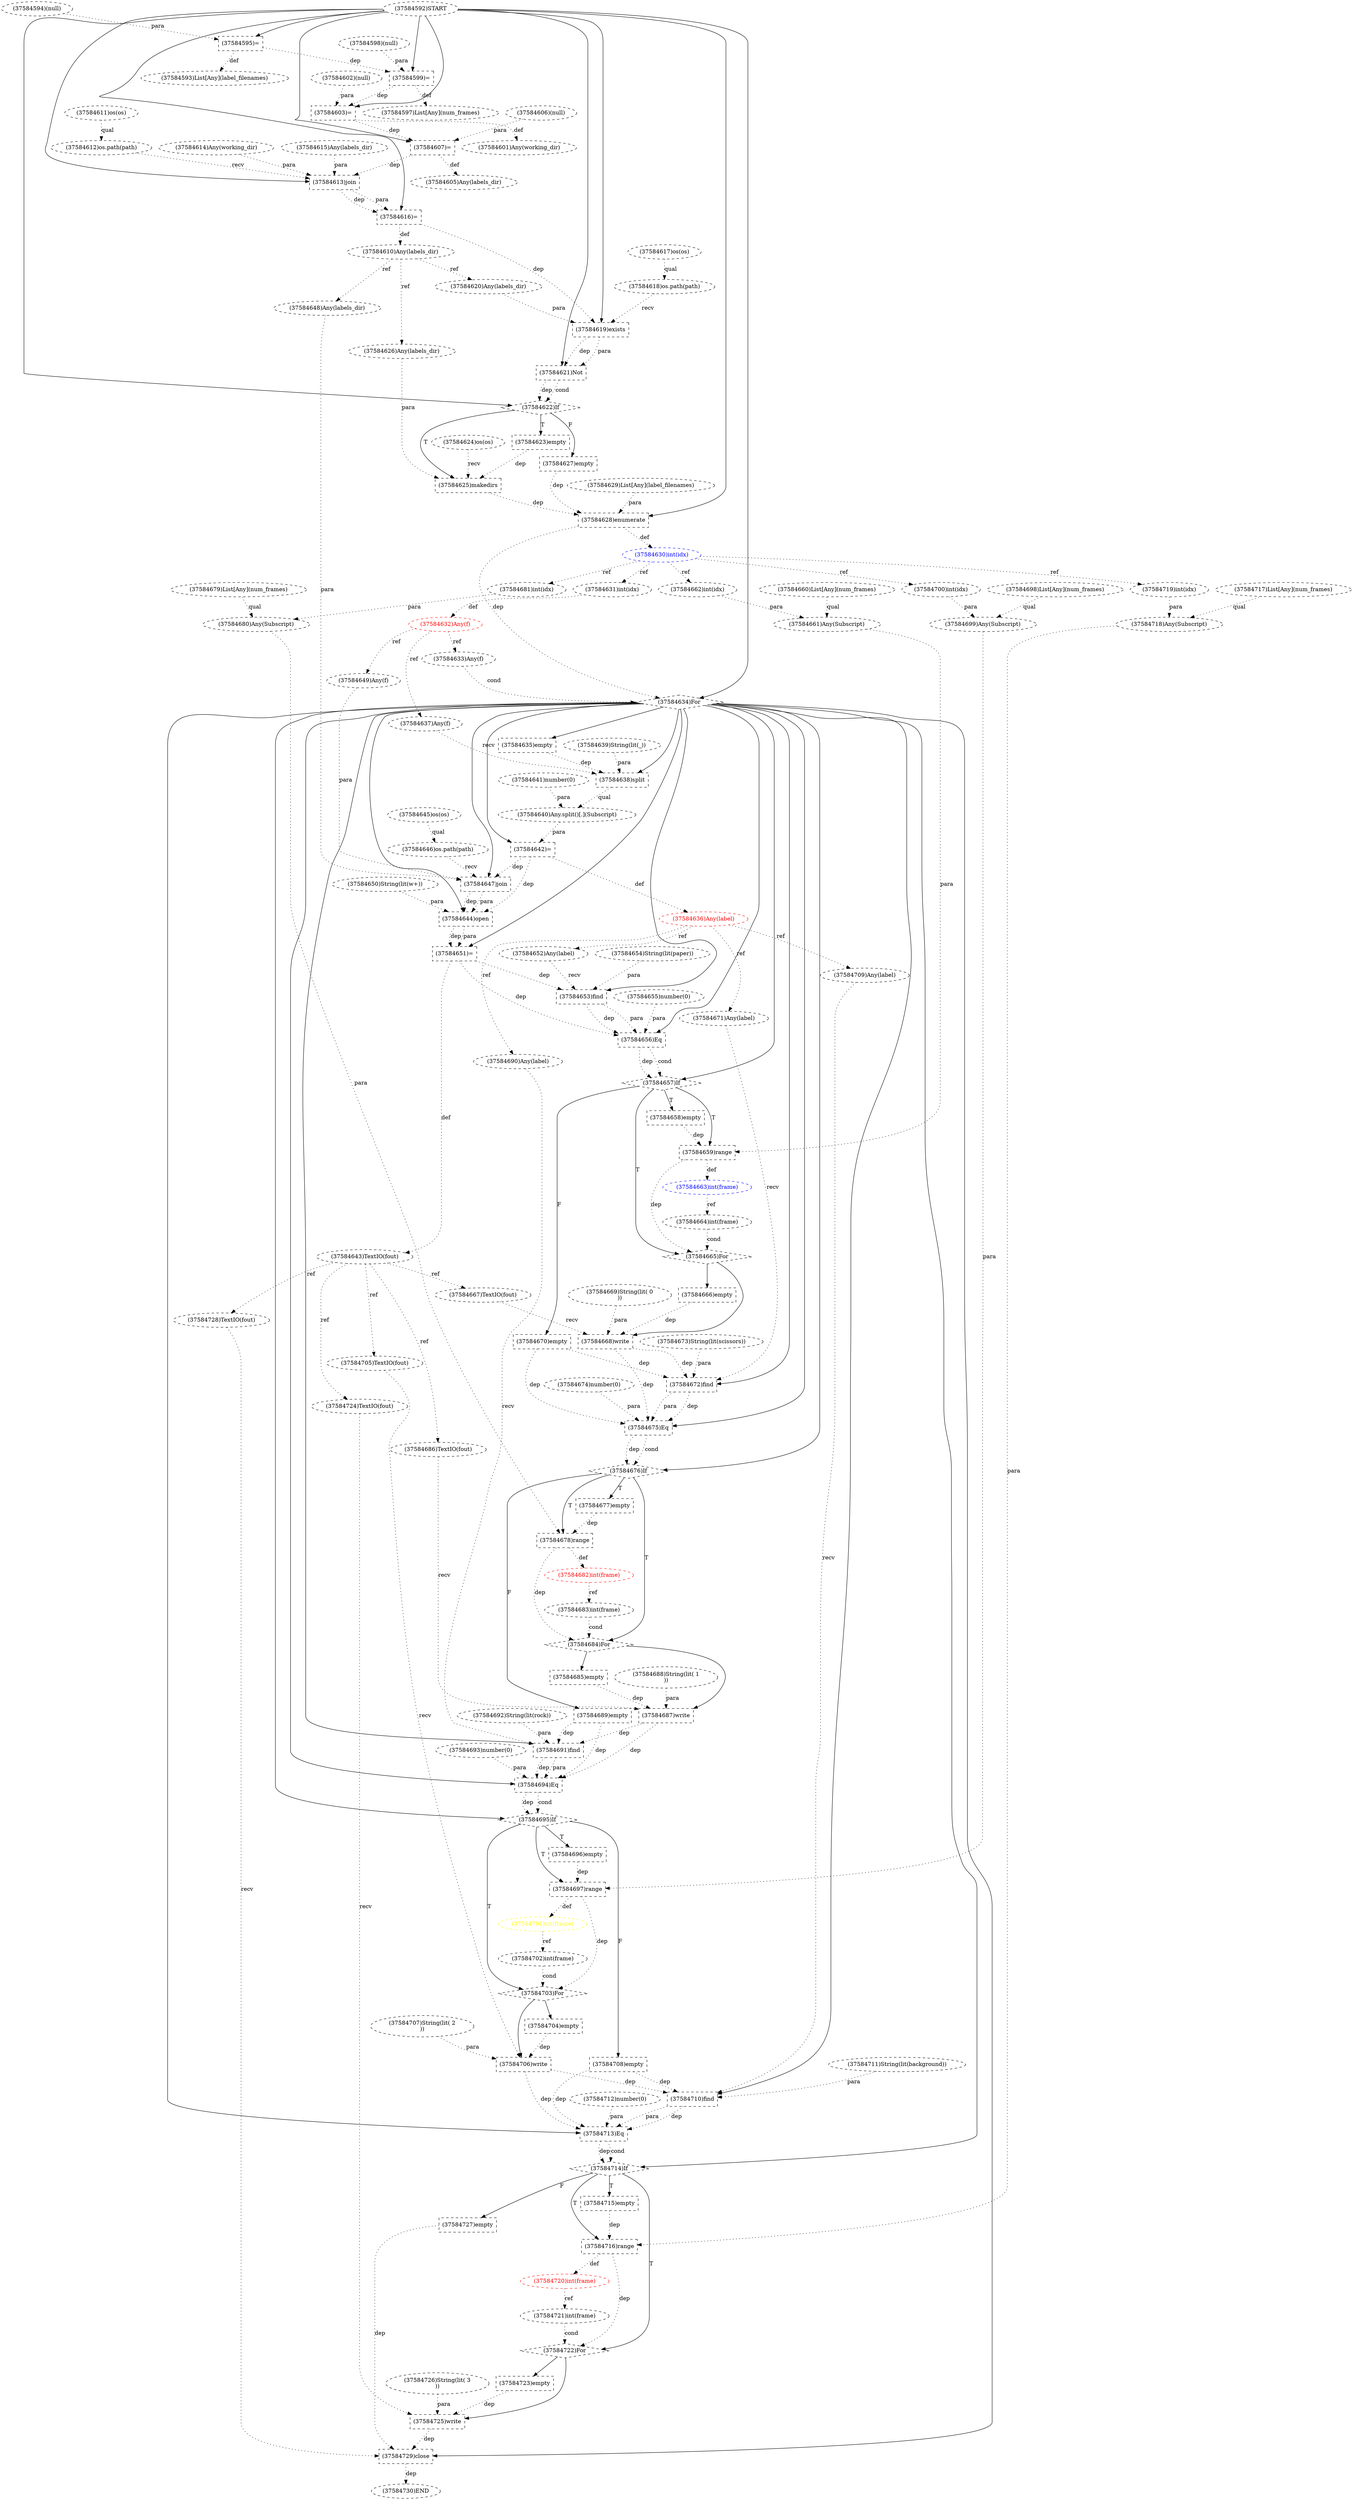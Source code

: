 digraph G {
1 [label="(37584665)For" shape=diamond style=dashed]
2 [label="(37584613)join" shape=box style=dashed]
3 [label="(37584700)int(idx)" shape=ellipse style=dashed]
4 [label="(37584617)os(os)" shape=ellipse style=dashed]
5 [label="(37584630)int(idx)" shape=ellipse style=dashed color=blue fontcolor=blue]
6 [label="(37584653)find" shape=box style=dashed]
7 [label="(37584632)Any(f)" shape=ellipse style=dashed color=red fontcolor=red]
8 [label="(37584710)find" shape=box style=dashed]
9 [label="(37584709)Any(label)" shape=ellipse style=dashed]
10 [label="(37584592)START" style=dashed]
11 [label="(37584602)(null)" shape=ellipse style=dashed]
12 [label="(37584616)=" shape=box style=dashed]
13 [label="(37584620)Any(labels_dir)" shape=ellipse style=dashed]
14 [label="(37584639)String(lit(_))" shape=ellipse style=dashed]
15 [label="(37584657)If" shape=diamond style=dashed]
16 [label="(37584722)For" shape=diamond style=dashed]
17 [label="(37584638)split" shape=box style=dashed]
18 [label="(37584682)int(frame)" shape=ellipse style=dashed color=red fontcolor=red]
19 [label="(37584715)empty" shape=box style=dashed]
20 [label="(37584679)List[Any](num_frames)" shape=ellipse style=dashed]
21 [label="(37584680)Any(Subscript)" shape=ellipse style=dashed]
22 [label="(37584603)=" shape=box style=dashed]
23 [label="(37584671)Any(label)" shape=ellipse style=dashed]
24 [label="(37584704)empty" shape=box style=dashed]
25 [label="(37584692)String(lit(rock))" shape=ellipse style=dashed]
26 [label="(37584723)empty" shape=box style=dashed]
27 [label="(37584695)If" shape=diamond style=dashed]
28 [label="(37584659)range" shape=box style=dashed]
29 [label="(37584627)empty" shape=box style=dashed]
30 [label="(37584676)If" shape=diamond style=dashed]
31 [label="(37584643)TextIO(fout)" shape=ellipse style=dashed color=black fontcolor=black]
32 [label="(37584672)find" shape=box style=dashed]
33 [label="(37584690)Any(label)" shape=ellipse style=dashed]
34 [label="(37584667)TextIO(fout)" shape=ellipse style=dashed]
35 [label="(37584713)Eq" shape=box style=dashed]
36 [label="(37584693)number(0)" shape=ellipse style=dashed]
37 [label="(37584701)int(frame)" shape=ellipse style=dashed color=yellow fontcolor=yellow]
38 [label="(37584644)open" shape=box style=dashed color=black fontcolor=black]
39 [label="(37584694)Eq" shape=box style=dashed]
40 [label="(37584668)write" shape=box style=dashed]
41 [label="(37584607)=" shape=box style=dashed]
42 [label="(37584721)int(frame)" shape=ellipse style=dashed]
43 [label="(37584729)close" shape=box style=dashed color=black fontcolor=black]
44 [label="(37584595)=" shape=box style=dashed]
45 [label="(37584670)empty" shape=box style=dashed]
46 [label="(37584730)END" style=dashed]
47 [label="(37584683)int(frame)" shape=ellipse style=dashed]
48 [label="(37584684)For" shape=diamond style=dashed]
49 [label="(37584696)empty" shape=box style=dashed]
50 [label="(37584612)os.path(path)" shape=ellipse style=dashed]
51 [label="(37584619)exists" shape=box style=dashed]
52 [label="(37584622)If" shape=diamond style=dashed]
53 [label="(37584634)For" shape=diamond style=dashed]
54 [label="(37584601)Any(working_dir)" shape=ellipse style=dashed]
55 [label="(37584674)number(0)" shape=ellipse style=dashed]
56 [label="(37584649)Any(f)" shape=ellipse style=dashed]
57 [label="(37584605)Any(labels_dir)" shape=ellipse style=dashed]
58 [label="(37584728)TextIO(fout)" shape=ellipse style=dashed color=black fontcolor=black]
59 [label="(37584623)empty" shape=box style=dashed]
60 [label="(37584705)TextIO(fout)" shape=ellipse style=dashed]
61 [label="(37584656)Eq" shape=box style=dashed]
62 [label="(37584698)List[Any](num_frames)" shape=ellipse style=dashed]
63 [label="(37584594)(null)" shape=ellipse style=dashed]
64 [label="(37584706)write" shape=box style=dashed]
65 [label="(37584727)empty" shape=box style=dashed]
66 [label="(37584677)empty" shape=box style=dashed]
67 [label="(37584724)TextIO(fout)" shape=ellipse style=dashed]
68 [label="(37584689)empty" shape=box style=dashed]
69 [label="(37584648)Any(labels_dir)" shape=ellipse style=dashed]
70 [label="(37584651)=" shape=box style=dashed color=black fontcolor=black]
71 [label="(37584673)String(lit(scissors))" shape=ellipse style=dashed]
72 [label="(37584681)int(idx)" shape=ellipse style=dashed]
73 [label="(37584629)List[Any](label_filenames)" shape=ellipse style=dashed]
74 [label="(37584725)write" shape=box style=dashed]
75 [label="(37584652)Any(label)" shape=ellipse style=dashed]
76 [label="(37584687)write" shape=box style=dashed]
77 [label="(37584626)Any(labels_dir)" shape=ellipse style=dashed]
78 [label="(37584597)List[Any](num_frames)" shape=ellipse style=dashed]
79 [label="(37584646)os.path(path)" shape=ellipse style=dashed]
80 [label="(37584688)String(lit( 1
))" shape=ellipse style=dashed]
81 [label="(37584641)number(0)" shape=ellipse style=dashed]
82 [label="(37584717)List[Any](num_frames)" shape=ellipse style=dashed]
83 [label="(37584662)int(idx)" shape=ellipse style=dashed]
84 [label="(37584628)enumerate" shape=box style=dashed]
85 [label="(37584685)empty" shape=box style=dashed]
86 [label="(37584611)os(os)" shape=ellipse style=dashed]
87 [label="(37584633)Any(f)" shape=ellipse style=dashed]
88 [label="(37584716)range" shape=box style=dashed]
89 [label="(37584614)Any(working_dir)" shape=ellipse style=dashed]
90 [label="(37584664)int(frame)" shape=ellipse style=dashed]
91 [label="(37584699)Any(Subscript)" shape=ellipse style=dashed]
92 [label="(37584703)For" shape=diamond style=dashed]
93 [label="(37584691)find" shape=box style=dashed]
94 [label="(37584640)Any.split()[.](Subscript)" shape=ellipse style=dashed]
95 [label="(37584718)Any(Subscript)" shape=ellipse style=dashed]
96 [label="(37584707)String(lit( 2
))" shape=ellipse style=dashed]
97 [label="(37584621)Not" shape=box style=dashed]
98 [label="(37584666)empty" shape=box style=dashed]
99 [label="(37584711)String(lit(background))" shape=ellipse style=dashed]
100 [label="(37584635)empty" shape=box style=dashed]
101 [label="(37584658)empty" shape=box style=dashed]
102 [label="(37584618)os.path(path)" shape=ellipse style=dashed]
103 [label="(37584712)number(0)" shape=ellipse style=dashed]
104 [label="(37584697)range" shape=box style=dashed]
105 [label="(37584661)Any(Subscript)" shape=ellipse style=dashed]
106 [label="(37584726)String(lit( 3
))" shape=ellipse style=dashed]
107 [label="(37584702)int(frame)" shape=ellipse style=dashed]
108 [label="(37584642)=" shape=box style=dashed]
109 [label="(37584714)If" shape=diamond style=dashed]
110 [label="(37584599)=" shape=box style=dashed]
111 [label="(37584637)Any(f)" shape=ellipse style=dashed]
112 [label="(37584663)int(frame)" shape=ellipse style=dashed color=blue fontcolor=blue]
113 [label="(37584598)(null)" shape=ellipse style=dashed]
114 [label="(37584636)Any(label)" shape=ellipse style=dashed color=red fontcolor=red]
115 [label="(37584624)os(os)" shape=ellipse style=dashed]
116 [label="(37584650)String(lit(w+))" shape=ellipse style=dashed color=black fontcolor=black]
117 [label="(37584669)String(lit( 0
))" shape=ellipse style=dashed]
118 [label="(37584615)Any(labels_dir)" shape=ellipse style=dashed]
119 [label="(37584660)List[Any](num_frames)" shape=ellipse style=dashed]
120 [label="(37584647)join" shape=box style=dashed]
121 [label="(37584631)int(idx)" shape=ellipse style=dashed]
122 [label="(37584675)Eq" shape=box style=dashed]
123 [label="(37584625)makedirs" shape=box style=dashed]
124 [label="(37584645)os(os)" shape=ellipse style=dashed]
125 [label="(37584655)number(0)" shape=ellipse style=dashed]
126 [label="(37584606)(null)" shape=ellipse style=dashed]
127 [label="(37584719)int(idx)" shape=ellipse style=dashed]
128 [label="(37584720)int(frame)" shape=ellipse style=dashed color=red fontcolor=red]
129 [label="(37584654)String(lit(paper))" shape=ellipse style=dashed]
130 [label="(37584593)List[Any](label_filenames)" shape=ellipse style=dashed]
131 [label="(37584678)range" shape=box style=dashed]
132 [label="(37584708)empty" shape=box style=dashed]
133 [label="(37584610)Any(labels_dir)" shape=ellipse style=dashed color=black fontcolor=black]
134 [label="(37584686)TextIO(fout)" shape=ellipse style=dashed]
15 -> 1 [label="T"];
28 -> 1 [label="dep" style=dotted];
90 -> 1 [label="cond" style=dotted];
10 -> 2 [label="" style=solid];
50 -> 2 [label="recv" style=dotted];
89 -> 2 [label="para" style=dotted];
118 -> 2 [label="para" style=dotted];
41 -> 2 [label="dep" style=dotted];
5 -> 3 [label="ref" style=dotted];
84 -> 5 [label="def" style=dotted];
53 -> 6 [label="" style=solid];
75 -> 6 [label="recv" style=dotted];
129 -> 6 [label="para" style=dotted];
70 -> 6 [label="dep" style=dotted];
121 -> 7 [label="def" style=dotted];
53 -> 8 [label="" style=solid];
9 -> 8 [label="recv" style=dotted];
99 -> 8 [label="para" style=dotted];
132 -> 8 [label="dep" style=dotted];
64 -> 8 [label="dep" style=dotted];
114 -> 9 [label="ref" style=dotted];
10 -> 12 [label="" style=solid];
2 -> 12 [label="dep" style=dotted];
2 -> 12 [label="para" style=dotted];
133 -> 13 [label="ref" style=dotted];
53 -> 15 [label="" style=solid];
61 -> 15 [label="dep" style=dotted];
61 -> 15 [label="cond" style=dotted];
109 -> 16 [label="T"];
88 -> 16 [label="dep" style=dotted];
42 -> 16 [label="cond" style=dotted];
53 -> 17 [label="" style=solid];
111 -> 17 [label="recv" style=dotted];
14 -> 17 [label="para" style=dotted];
100 -> 17 [label="dep" style=dotted];
131 -> 18 [label="def" style=dotted];
109 -> 19 [label="T"];
20 -> 21 [label="qual" style=dotted];
72 -> 21 [label="para" style=dotted];
10 -> 22 [label="" style=solid];
11 -> 22 [label="para" style=dotted];
110 -> 22 [label="dep" style=dotted];
114 -> 23 [label="ref" style=dotted];
92 -> 24 [label="" style=solid];
16 -> 26 [label="" style=solid];
53 -> 27 [label="" style=solid];
39 -> 27 [label="dep" style=dotted];
39 -> 27 [label="cond" style=dotted];
15 -> 28 [label="T"];
105 -> 28 [label="para" style=dotted];
101 -> 28 [label="dep" style=dotted];
52 -> 29 [label="F"];
53 -> 30 [label="" style=solid];
122 -> 30 [label="dep" style=dotted];
122 -> 30 [label="cond" style=dotted];
70 -> 31 [label="def" style=dotted];
53 -> 32 [label="" style=solid];
23 -> 32 [label="recv" style=dotted];
71 -> 32 [label="para" style=dotted];
45 -> 32 [label="dep" style=dotted];
40 -> 32 [label="dep" style=dotted];
114 -> 33 [label="ref" style=dotted];
31 -> 34 [label="ref" style=dotted];
53 -> 35 [label="" style=solid];
8 -> 35 [label="dep" style=dotted];
8 -> 35 [label="para" style=dotted];
103 -> 35 [label="para" style=dotted];
132 -> 35 [label="dep" style=dotted];
64 -> 35 [label="dep" style=dotted];
104 -> 37 [label="def" style=dotted];
53 -> 38 [label="" style=solid];
120 -> 38 [label="dep" style=dotted];
120 -> 38 [label="para" style=dotted];
116 -> 38 [label="para" style=dotted];
108 -> 38 [label="dep" style=dotted];
53 -> 39 [label="" style=solid];
93 -> 39 [label="dep" style=dotted];
93 -> 39 [label="para" style=dotted];
36 -> 39 [label="para" style=dotted];
68 -> 39 [label="dep" style=dotted];
76 -> 39 [label="dep" style=dotted];
1 -> 40 [label="" style=solid];
34 -> 40 [label="recv" style=dotted];
117 -> 40 [label="para" style=dotted];
98 -> 40 [label="dep" style=dotted];
10 -> 41 [label="" style=solid];
126 -> 41 [label="para" style=dotted];
22 -> 41 [label="dep" style=dotted];
128 -> 42 [label="ref" style=dotted];
53 -> 43 [label="" style=solid];
58 -> 43 [label="recv" style=dotted];
65 -> 43 [label="dep" style=dotted];
74 -> 43 [label="dep" style=dotted];
10 -> 44 [label="" style=solid];
63 -> 44 [label="para" style=dotted];
15 -> 45 [label="F"];
43 -> 46 [label="dep" style=dotted];
18 -> 47 [label="ref" style=dotted];
30 -> 48 [label="T"];
131 -> 48 [label="dep" style=dotted];
47 -> 48 [label="cond" style=dotted];
27 -> 49 [label="T"];
86 -> 50 [label="qual" style=dotted];
10 -> 51 [label="" style=solid];
102 -> 51 [label="recv" style=dotted];
13 -> 51 [label="para" style=dotted];
12 -> 51 [label="dep" style=dotted];
10 -> 52 [label="" style=solid];
97 -> 52 [label="dep" style=dotted];
97 -> 52 [label="cond" style=dotted];
10 -> 53 [label="" style=solid];
84 -> 53 [label="dep" style=dotted];
87 -> 53 [label="cond" style=dotted];
22 -> 54 [label="def" style=dotted];
7 -> 56 [label="ref" style=dotted];
41 -> 57 [label="def" style=dotted];
31 -> 58 [label="ref" style=dotted];
52 -> 59 [label="T"];
31 -> 60 [label="ref" style=dotted];
53 -> 61 [label="" style=solid];
6 -> 61 [label="dep" style=dotted];
6 -> 61 [label="para" style=dotted];
125 -> 61 [label="para" style=dotted];
70 -> 61 [label="dep" style=dotted];
92 -> 64 [label="" style=solid];
60 -> 64 [label="recv" style=dotted];
96 -> 64 [label="para" style=dotted];
24 -> 64 [label="dep" style=dotted];
109 -> 65 [label="F"];
30 -> 66 [label="T"];
31 -> 67 [label="ref" style=dotted];
30 -> 68 [label="F"];
133 -> 69 [label="ref" style=dotted];
53 -> 70 [label="" style=solid];
38 -> 70 [label="dep" style=dotted];
38 -> 70 [label="para" style=dotted];
5 -> 72 [label="ref" style=dotted];
16 -> 74 [label="" style=solid];
67 -> 74 [label="recv" style=dotted];
106 -> 74 [label="para" style=dotted];
26 -> 74 [label="dep" style=dotted];
114 -> 75 [label="ref" style=dotted];
48 -> 76 [label="" style=solid];
134 -> 76 [label="recv" style=dotted];
80 -> 76 [label="para" style=dotted];
85 -> 76 [label="dep" style=dotted];
133 -> 77 [label="ref" style=dotted];
110 -> 78 [label="def" style=dotted];
124 -> 79 [label="qual" style=dotted];
5 -> 83 [label="ref" style=dotted];
10 -> 84 [label="" style=solid];
73 -> 84 [label="para" style=dotted];
29 -> 84 [label="dep" style=dotted];
123 -> 84 [label="dep" style=dotted];
48 -> 85 [label="" style=solid];
7 -> 87 [label="ref" style=dotted];
109 -> 88 [label="T"];
95 -> 88 [label="para" style=dotted];
19 -> 88 [label="dep" style=dotted];
112 -> 90 [label="ref" style=dotted];
62 -> 91 [label="qual" style=dotted];
3 -> 91 [label="para" style=dotted];
27 -> 92 [label="T"];
104 -> 92 [label="dep" style=dotted];
107 -> 92 [label="cond" style=dotted];
53 -> 93 [label="" style=solid];
33 -> 93 [label="recv" style=dotted];
25 -> 93 [label="para" style=dotted];
68 -> 93 [label="dep" style=dotted];
76 -> 93 [label="dep" style=dotted];
17 -> 94 [label="qual" style=dotted];
81 -> 94 [label="para" style=dotted];
82 -> 95 [label="qual" style=dotted];
127 -> 95 [label="para" style=dotted];
10 -> 97 [label="" style=solid];
51 -> 97 [label="dep" style=dotted];
51 -> 97 [label="para" style=dotted];
1 -> 98 [label="" style=solid];
53 -> 100 [label="" style=solid];
15 -> 101 [label="T"];
4 -> 102 [label="qual" style=dotted];
27 -> 104 [label="T"];
91 -> 104 [label="para" style=dotted];
49 -> 104 [label="dep" style=dotted];
119 -> 105 [label="qual" style=dotted];
83 -> 105 [label="para" style=dotted];
37 -> 107 [label="ref" style=dotted];
53 -> 108 [label="" style=solid];
94 -> 108 [label="para" style=dotted];
53 -> 109 [label="" style=solid];
35 -> 109 [label="dep" style=dotted];
35 -> 109 [label="cond" style=dotted];
10 -> 110 [label="" style=solid];
113 -> 110 [label="para" style=dotted];
44 -> 110 [label="dep" style=dotted];
7 -> 111 [label="ref" style=dotted];
28 -> 112 [label="def" style=dotted];
108 -> 114 [label="def" style=dotted];
53 -> 120 [label="" style=solid];
79 -> 120 [label="recv" style=dotted];
69 -> 120 [label="para" style=dotted];
56 -> 120 [label="para" style=dotted];
108 -> 120 [label="dep" style=dotted];
5 -> 121 [label="ref" style=dotted];
53 -> 122 [label="" style=solid];
32 -> 122 [label="dep" style=dotted];
32 -> 122 [label="para" style=dotted];
55 -> 122 [label="para" style=dotted];
45 -> 122 [label="dep" style=dotted];
40 -> 122 [label="dep" style=dotted];
52 -> 123 [label="T"];
115 -> 123 [label="recv" style=dotted];
77 -> 123 [label="para" style=dotted];
59 -> 123 [label="dep" style=dotted];
5 -> 127 [label="ref" style=dotted];
88 -> 128 [label="def" style=dotted];
44 -> 130 [label="def" style=dotted];
30 -> 131 [label="T"];
21 -> 131 [label="para" style=dotted];
66 -> 131 [label="dep" style=dotted];
27 -> 132 [label="F"];
12 -> 133 [label="def" style=dotted];
31 -> 134 [label="ref" style=dotted];
}